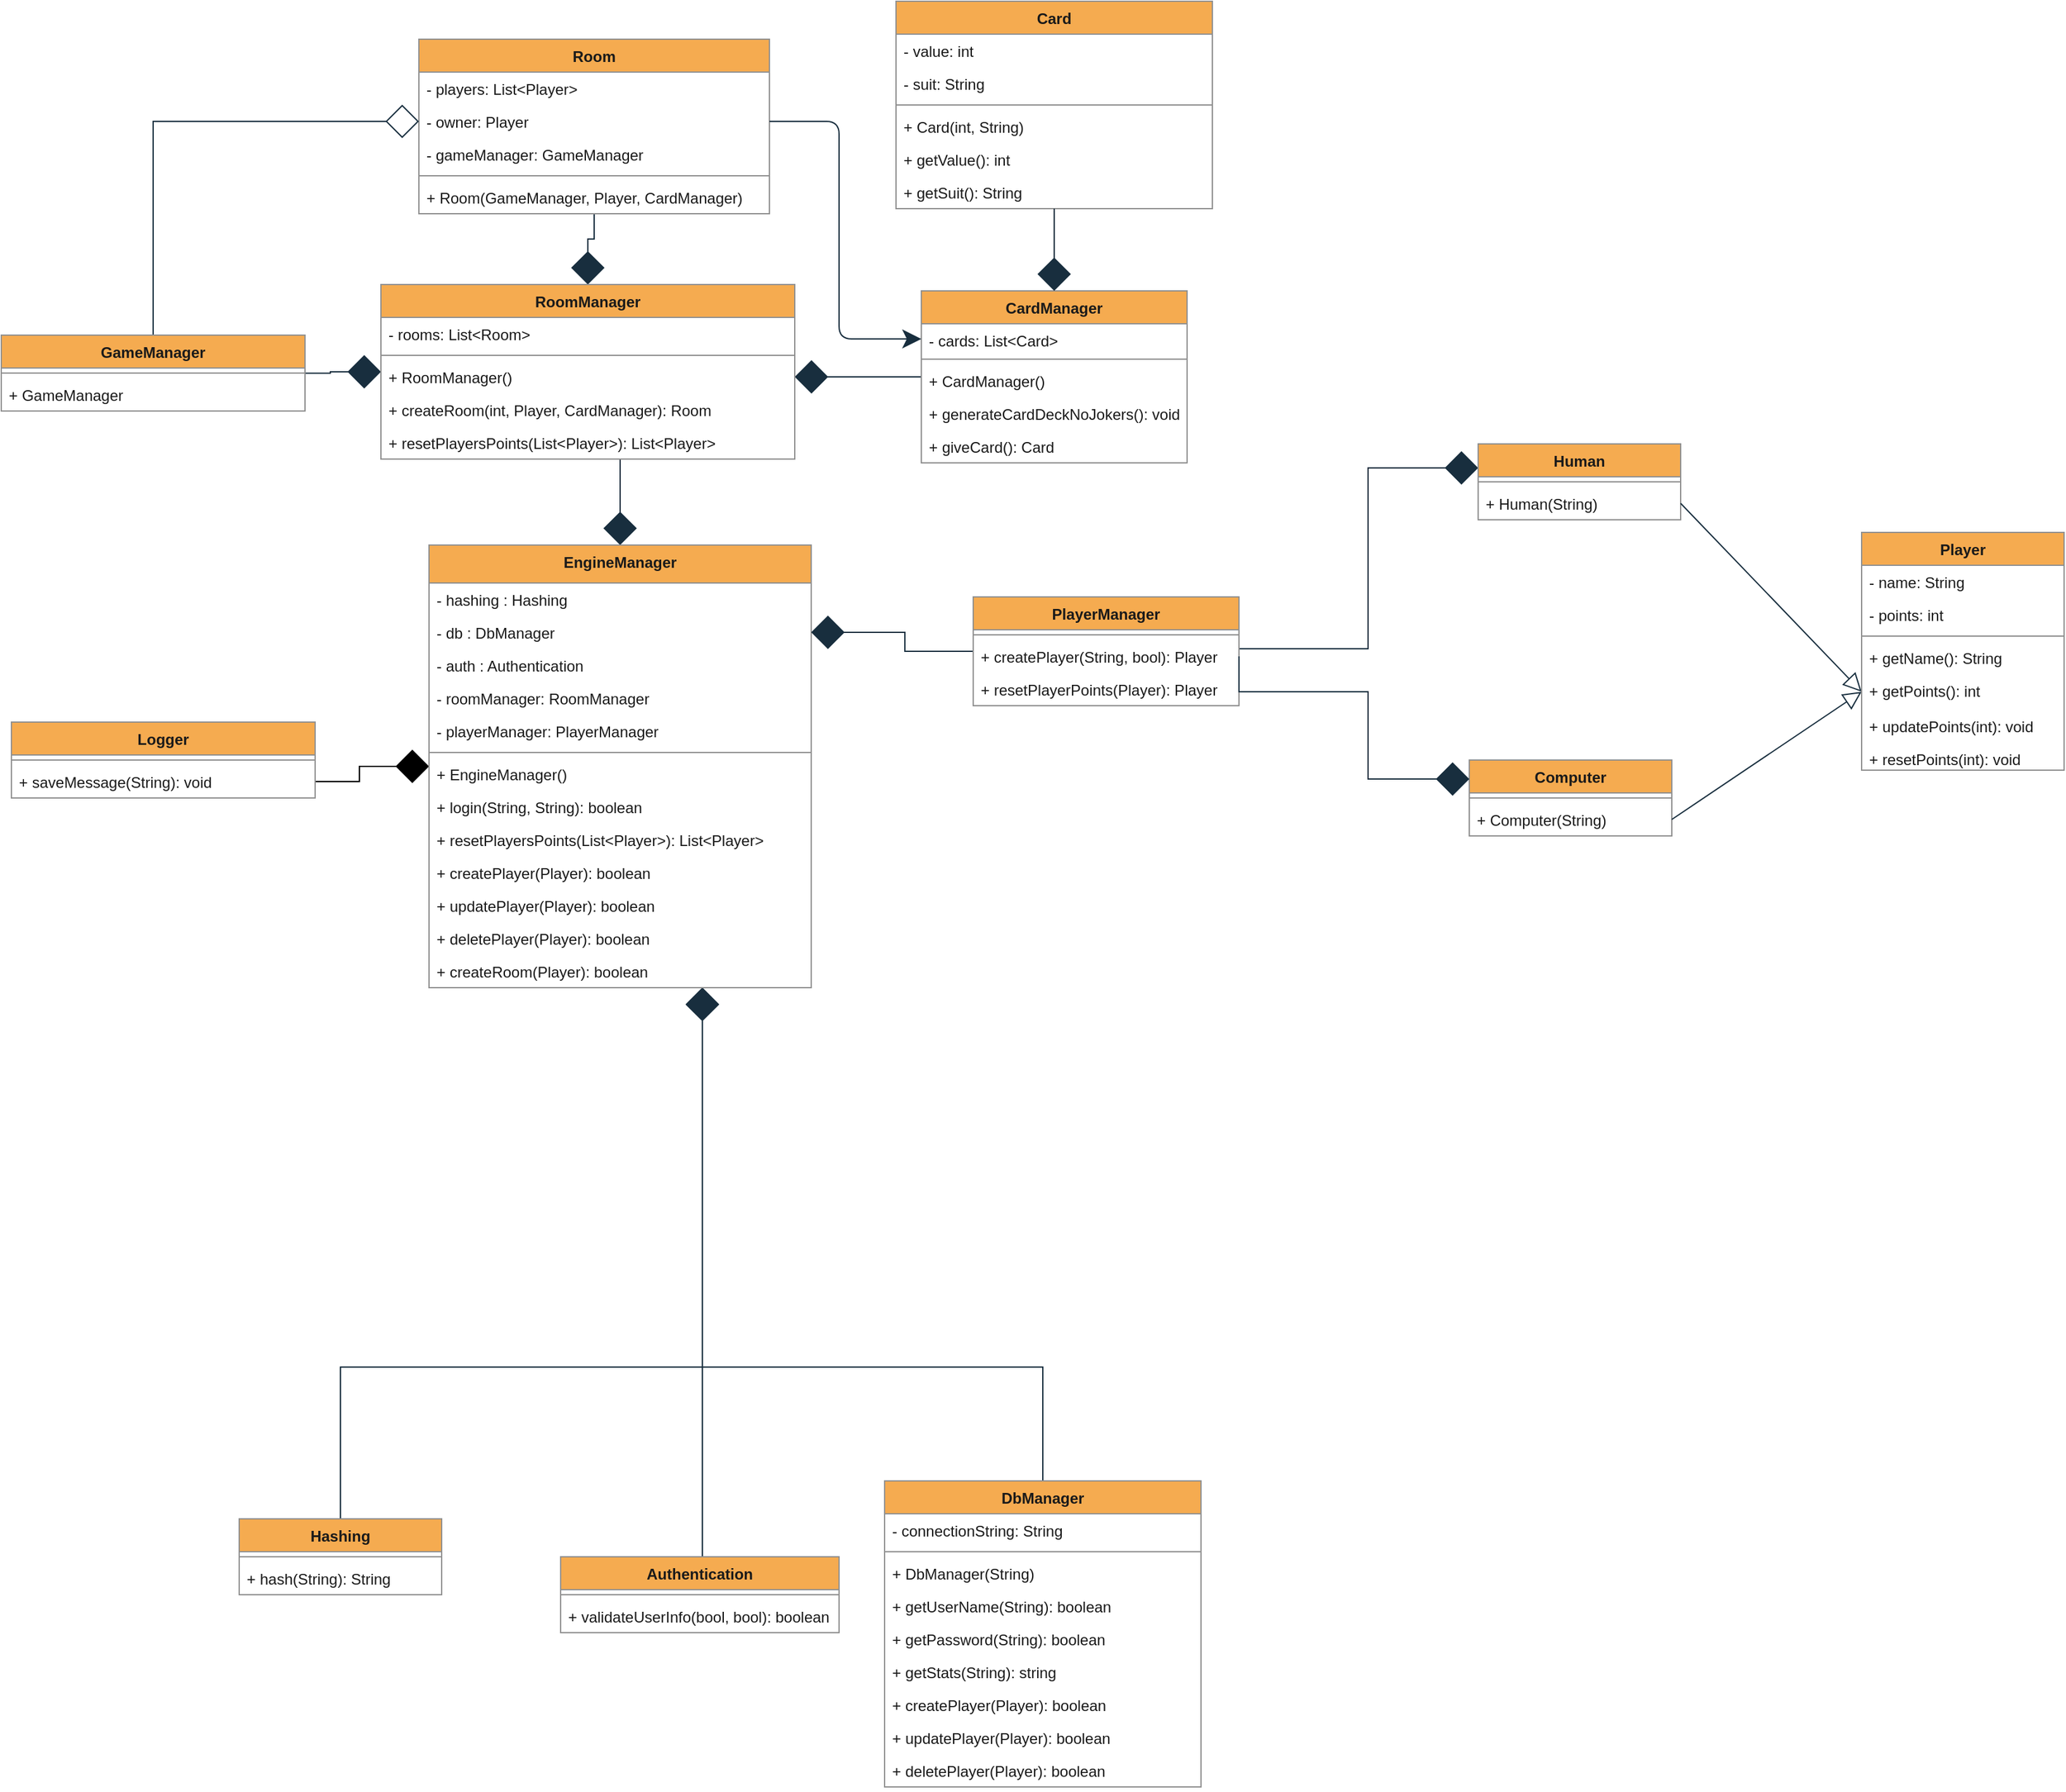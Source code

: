 <mxfile version="18.0.1" type="device"><diagram id="uoawUG6svQuBK8TSNLk_" name="Side-1"><mxGraphModel dx="1657" dy="842" grid="0" gridSize="10" guides="1" tooltips="1" connect="1" arrows="1" fold="1" page="1" pageScale="1" pageWidth="1654" pageHeight="1169" background="#FFFFFF" math="0" shadow="0"><root><mxCell id="0"/><mxCell id="1" parent="0"/><mxCell id="UV7PJLIcolWcaNcOYs0q-156" style="edgeStyle=orthogonalEdgeStyle;rounded=0;orthogonalLoop=1;jettySize=auto;html=1;entryX=0.5;entryY=0;entryDx=0;entryDy=0;endArrow=diamond;endFill=1;endSize=24;labelBackgroundColor=#EEEEEE;strokeColor=#182E3E;fontColor=#1A1A1A;" parent="1" source="UV7PJLIcolWcaNcOYs0q-27" target="UV7PJLIcolWcaNcOYs0q-40" edge="1"><mxGeometry relative="1" as="geometry"/></mxCell><mxCell id="UV7PJLIcolWcaNcOYs0q-27" value="Room" style="swimlane;fontStyle=1;align=center;verticalAlign=top;childLayout=stackLayout;horizontal=1;startSize=26;horizontalStack=0;resizeParent=1;resizeParentMax=0;resizeLast=0;collapsible=1;marginBottom=0;fillColor=#F5AB50;strokeColor=#909090;fontColor=#1A1A1A;rounded=0;swimlaneFillColor=default;" parent="1" vertex="1"><mxGeometry x="342" y="140" width="277" height="138" as="geometry"/></mxCell><mxCell id="UV7PJLIcolWcaNcOYs0q-28" value="- players: List&lt;Player&gt;" style="text;strokeColor=none;fillColor=none;align=left;verticalAlign=top;spacingLeft=4;spacingRight=4;overflow=hidden;rotatable=0;points=[[0,0.5],[1,0.5]];portConstraint=eastwest;fontColor=#1A1A1A;rounded=0;" parent="UV7PJLIcolWcaNcOYs0q-27" vertex="1"><mxGeometry y="26" width="277" height="26" as="geometry"/></mxCell><mxCell id="UV7PJLIcolWcaNcOYs0q-116" value="- owner: Player" style="text;strokeColor=none;fillColor=none;align=left;verticalAlign=top;spacingLeft=4;spacingRight=4;overflow=hidden;rotatable=0;points=[[0,0.5],[1,0.5]];portConstraint=eastwest;fontColor=#1A1A1A;rounded=0;" parent="UV7PJLIcolWcaNcOYs0q-27" vertex="1"><mxGeometry y="52" width="277" height="26" as="geometry"/></mxCell><mxCell id="UV7PJLIcolWcaNcOYs0q-183" value="- gameManager: GameManager" style="text;strokeColor=none;fillColor=none;align=left;verticalAlign=top;spacingLeft=4;spacingRight=4;overflow=hidden;rotatable=0;points=[[0,0.5],[1,0.5]];portConstraint=eastwest;fontColor=#1A1A1A;rounded=0;" parent="UV7PJLIcolWcaNcOYs0q-27" vertex="1"><mxGeometry y="78" width="277" height="26" as="geometry"/></mxCell><mxCell id="UV7PJLIcolWcaNcOYs0q-29" value="" style="line;strokeWidth=1;fillColor=none;align=left;verticalAlign=middle;spacingTop=-1;spacingLeft=3;spacingRight=3;rotatable=0;labelPosition=right;points=[];portConstraint=eastwest;labelBackgroundColor=#EEEEEE;strokeColor=#909090;fontColor=#1A1A1A;rounded=0;" parent="UV7PJLIcolWcaNcOYs0q-27" vertex="1"><mxGeometry y="104" width="277" height="8" as="geometry"/></mxCell><mxCell id="UV7PJLIcolWcaNcOYs0q-30" value="+ Room(GameManager, Player, CardManager)" style="text;strokeColor=none;fillColor=none;align=left;verticalAlign=top;spacingLeft=4;spacingRight=4;overflow=hidden;rotatable=0;points=[[0,0.5],[1,0.5]];portConstraint=eastwest;fontColor=#1A1A1A;rounded=0;" parent="UV7PJLIcolWcaNcOYs0q-27" vertex="1"><mxGeometry y="112" width="277" height="26" as="geometry"/></mxCell><mxCell id="UV7PJLIcolWcaNcOYs0q-32" value="Card" style="swimlane;fontStyle=1;align=center;verticalAlign=top;childLayout=stackLayout;horizontal=1;startSize=26;horizontalStack=0;resizeParent=1;resizeParentMax=0;resizeLast=0;collapsible=1;marginBottom=0;fillColor=#F5AB50;strokeColor=#909090;fontColor=#1A1A1A;rounded=0;swimlaneFillColor=default;" parent="1" vertex="1"><mxGeometry x="719" y="110" width="250" height="164" as="geometry"/></mxCell><mxCell id="UV7PJLIcolWcaNcOYs0q-33" value="- value: int" style="text;strokeColor=none;fillColor=none;align=left;verticalAlign=top;spacingLeft=4;spacingRight=4;overflow=hidden;rotatable=0;points=[[0,0.5],[1,0.5]];portConstraint=eastwest;fontColor=#1A1A1A;rounded=0;swimlaneFillColor=default;" parent="UV7PJLIcolWcaNcOYs0q-32" vertex="1"><mxGeometry y="26" width="250" height="26" as="geometry"/></mxCell><mxCell id="UV7PJLIcolWcaNcOYs0q-92" value="- suit: String" style="text;strokeColor=none;fillColor=none;align=left;verticalAlign=top;spacingLeft=4;spacingRight=4;overflow=hidden;rotatable=0;points=[[0,0.5],[1,0.5]];portConstraint=eastwest;fontColor=#1A1A1A;rounded=0;" parent="UV7PJLIcolWcaNcOYs0q-32" vertex="1"><mxGeometry y="52" width="250" height="26" as="geometry"/></mxCell><mxCell id="UV7PJLIcolWcaNcOYs0q-34" value="" style="line;strokeWidth=1;fillColor=none;align=left;verticalAlign=middle;spacingTop=-1;spacingLeft=3;spacingRight=3;rotatable=0;labelPosition=right;points=[];portConstraint=eastwest;labelBackgroundColor=#EEEEEE;strokeColor=#909090;fontColor=#1A1A1A;rounded=0;" parent="UV7PJLIcolWcaNcOYs0q-32" vertex="1"><mxGeometry y="78" width="250" height="8" as="geometry"/></mxCell><mxCell id="UV7PJLIcolWcaNcOYs0q-35" value="+ Card(int, String)" style="text;strokeColor=none;fillColor=none;align=left;verticalAlign=top;spacingLeft=4;spacingRight=4;overflow=hidden;rotatable=0;points=[[0,0.5],[1,0.5]];portConstraint=eastwest;fontColor=#1A1A1A;rounded=0;" parent="UV7PJLIcolWcaNcOYs0q-32" vertex="1"><mxGeometry y="86" width="250" height="26" as="geometry"/></mxCell><mxCell id="UV7PJLIcolWcaNcOYs0q-93" value="+ getValue(): int" style="text;strokeColor=none;fillColor=none;align=left;verticalAlign=top;spacingLeft=4;spacingRight=4;overflow=hidden;rotatable=0;points=[[0,0.5],[1,0.5]];portConstraint=eastwest;fontColor=#1A1A1A;rounded=0;" parent="UV7PJLIcolWcaNcOYs0q-32" vertex="1"><mxGeometry y="112" width="250" height="26" as="geometry"/></mxCell><mxCell id="UV7PJLIcolWcaNcOYs0q-94" value="+ getSuit(): String" style="text;strokeColor=none;fillColor=none;align=left;verticalAlign=top;spacingLeft=4;spacingRight=4;overflow=hidden;rotatable=0;points=[[0,0.5],[1,0.5]];portConstraint=eastwest;fontColor=#1A1A1A;rounded=0;" parent="UV7PJLIcolWcaNcOYs0q-32" vertex="1"><mxGeometry y="138" width="250" height="26" as="geometry"/></mxCell><mxCell id="UV7PJLIcolWcaNcOYs0q-141" style="edgeStyle=orthogonalEdgeStyle;rounded=0;orthogonalLoop=1;jettySize=auto;html=1;entryX=1;entryY=0.5;entryDx=0;entryDy=0;endArrow=diamond;endFill=1;endSize=24;labelBackgroundColor=#EEEEEE;strokeColor=#182E3E;fontColor=#1A1A1A;" parent="1" source="UV7PJLIcolWcaNcOYs0q-36" target="UV7PJLIcolWcaNcOYs0q-43" edge="1"><mxGeometry relative="1" as="geometry"/></mxCell><mxCell id="UV7PJLIcolWcaNcOYs0q-36" value="CardManager" style="swimlane;fontStyle=1;align=center;verticalAlign=top;childLayout=stackLayout;horizontal=1;startSize=26;horizontalStack=0;resizeParent=1;resizeParentMax=0;resizeLast=0;collapsible=1;marginBottom=0;fillColor=#F5AB50;strokeColor=#909090;fontColor=#1A1A1A;rounded=0;swimlaneFillColor=default;" parent="1" vertex="1"><mxGeometry x="739" y="339" width="210" height="136" as="geometry"/></mxCell><mxCell id="UV7PJLIcolWcaNcOYs0q-37" value="- cards: List&lt;Card&gt;" style="text;strokeColor=none;fillColor=none;align=left;verticalAlign=top;spacingLeft=4;spacingRight=4;overflow=hidden;rotatable=0;points=[[0,0.5],[1,0.5]];portConstraint=eastwest;fontColor=#1A1A1A;rounded=0;" parent="UV7PJLIcolWcaNcOYs0q-36" vertex="1"><mxGeometry y="26" width="210" height="24" as="geometry"/></mxCell><mxCell id="UV7PJLIcolWcaNcOYs0q-38" value="" style="line;strokeWidth=1;fillColor=none;align=left;verticalAlign=middle;spacingTop=-1;spacingLeft=3;spacingRight=3;rotatable=0;labelPosition=right;points=[];portConstraint=eastwest;labelBackgroundColor=#EEEEEE;strokeColor=#909090;fontColor=#1A1A1A;rounded=0;" parent="UV7PJLIcolWcaNcOYs0q-36" vertex="1"><mxGeometry y="50" width="210" height="8" as="geometry"/></mxCell><mxCell id="UV7PJLIcolWcaNcOYs0q-39" value="+ CardManager()" style="text;strokeColor=none;fillColor=none;align=left;verticalAlign=top;spacingLeft=4;spacingRight=4;overflow=hidden;rotatable=0;points=[[0,0.5],[1,0.5]];portConstraint=eastwest;fontColor=#1A1A1A;rounded=0;" parent="UV7PJLIcolWcaNcOYs0q-36" vertex="1"><mxGeometry y="58" width="210" height="26" as="geometry"/></mxCell><mxCell id="UV7PJLIcolWcaNcOYs0q-96" value="+ generateCardDeckNoJokers(): void" style="text;strokeColor=none;fillColor=none;align=left;verticalAlign=top;spacingLeft=4;spacingRight=4;overflow=hidden;rotatable=0;points=[[0,0.5],[1,0.5]];portConstraint=eastwest;fontColor=#1A1A1A;rounded=0;" parent="UV7PJLIcolWcaNcOYs0q-36" vertex="1"><mxGeometry y="84" width="210" height="26" as="geometry"/></mxCell><mxCell id="UV7PJLIcolWcaNcOYs0q-97" value="+ giveCard(): Card" style="text;strokeColor=none;fillColor=none;align=left;verticalAlign=top;spacingLeft=4;spacingRight=4;overflow=hidden;rotatable=0;points=[[0,0.5],[1,0.5]];portConstraint=eastwest;fontColor=#1A1A1A;rounded=0;" parent="UV7PJLIcolWcaNcOYs0q-36" vertex="1"><mxGeometry y="110" width="210" height="26" as="geometry"/></mxCell><mxCell id="UV7PJLIcolWcaNcOYs0q-142" style="edgeStyle=orthogonalEdgeStyle;rounded=0;orthogonalLoop=1;jettySize=auto;html=1;entryX=0.5;entryY=0;entryDx=0;entryDy=0;endArrow=diamond;endFill=1;endSize=24;labelBackgroundColor=#EEEEEE;strokeColor=#182E3E;fontColor=#1A1A1A;" parent="1" source="UV7PJLIcolWcaNcOYs0q-40" target="UV7PJLIcolWcaNcOYs0q-44" edge="1"><mxGeometry relative="1" as="geometry"><Array as="points"><mxPoint x="532" y="460"/><mxPoint x="532" y="460"/></Array></mxGeometry></mxCell><mxCell id="UV7PJLIcolWcaNcOYs0q-170" style="edgeStyle=orthogonalEdgeStyle;rounded=0;orthogonalLoop=1;jettySize=auto;html=1;entryX=0.998;entryY=0.515;entryDx=0;entryDy=0;entryPerimeter=0;startArrow=diamond;startFill=1;endArrow=none;endFill=0;startSize=24;endSize=24;labelBackgroundColor=#EEEEEE;strokeColor=#182E3E;fontColor=#1A1A1A;" parent="1" source="UV7PJLIcolWcaNcOYs0q-40" target="UV7PJLIcolWcaNcOYs0q-166" edge="1"><mxGeometry relative="1" as="geometry"/></mxCell><mxCell id="UV7PJLIcolWcaNcOYs0q-40" value="RoomManager" style="swimlane;fontStyle=1;align=center;verticalAlign=top;childLayout=stackLayout;horizontal=1;startSize=26;horizontalStack=0;resizeParent=1;resizeParentMax=0;resizeLast=0;collapsible=1;marginBottom=0;fillColor=#F5AB50;strokeColor=#909090;fontColor=#1A1A1A;rounded=0;swimlaneFillColor=default;" parent="1" vertex="1"><mxGeometry x="312" y="334" width="327" height="138" as="geometry"/></mxCell><mxCell id="UV7PJLIcolWcaNcOYs0q-41" value="- rooms: List&lt;Room&gt;" style="text;strokeColor=none;fillColor=none;align=left;verticalAlign=top;spacingLeft=4;spacingRight=4;overflow=hidden;rotatable=0;points=[[0,0.5],[1,0.5]];portConstraint=eastwest;fontColor=#1A1A1A;rounded=0;" parent="UV7PJLIcolWcaNcOYs0q-40" vertex="1"><mxGeometry y="26" width="327" height="26" as="geometry"/></mxCell><mxCell id="UV7PJLIcolWcaNcOYs0q-42" value="" style="line;strokeWidth=1;fillColor=none;align=left;verticalAlign=middle;spacingTop=-1;spacingLeft=3;spacingRight=3;rotatable=0;labelPosition=right;points=[];portConstraint=eastwest;labelBackgroundColor=#EEEEEE;strokeColor=#909090;fontColor=#1A1A1A;rounded=0;" parent="UV7PJLIcolWcaNcOYs0q-40" vertex="1"><mxGeometry y="52" width="327" height="8" as="geometry"/></mxCell><mxCell id="UV7PJLIcolWcaNcOYs0q-43" value="+ RoomManager()" style="text;strokeColor=none;fillColor=none;align=left;verticalAlign=top;spacingLeft=4;spacingRight=4;overflow=hidden;rotatable=0;points=[[0,0.5],[1,0.5]];portConstraint=eastwest;fontColor=#1A1A1A;rounded=0;" parent="UV7PJLIcolWcaNcOYs0q-40" vertex="1"><mxGeometry y="60" width="327" height="26" as="geometry"/></mxCell><mxCell id="UV7PJLIcolWcaNcOYs0q-172" value="+ createRoom(int, Player, CardManager): Room" style="text;strokeColor=none;fillColor=none;align=left;verticalAlign=top;spacingLeft=4;spacingRight=4;overflow=hidden;rotatable=0;points=[[0,0.5],[1,0.5]];portConstraint=eastwest;fontColor=#1A1A1A;rounded=0;" parent="UV7PJLIcolWcaNcOYs0q-40" vertex="1"><mxGeometry y="86" width="327" height="26" as="geometry"/></mxCell><mxCell id="UV7PJLIcolWcaNcOYs0q-137" value="+ resetPlayersPoints(List&lt;Player&gt;): List&lt;Player&gt;" style="text;strokeColor=none;fillColor=none;align=left;verticalAlign=top;spacingLeft=4;spacingRight=4;overflow=hidden;rotatable=0;points=[[0,0.5],[1,0.5]];portConstraint=eastwest;fontColor=#1A1A1A;rounded=0;" parent="UV7PJLIcolWcaNcOYs0q-40" vertex="1"><mxGeometry y="112" width="327" height="26" as="geometry"/></mxCell><mxCell id="UV7PJLIcolWcaNcOYs0q-161" style="edgeStyle=orthogonalEdgeStyle;rounded=0;orthogonalLoop=1;jettySize=auto;html=1;entryX=0.5;entryY=0;entryDx=0;entryDy=0;endArrow=none;endFill=0;endSize=24;startArrow=diamond;startFill=1;startSize=24;labelBackgroundColor=#EEEEEE;strokeColor=#182E3E;fontColor=#1A1A1A;" parent="1" source="UV7PJLIcolWcaNcOYs0q-44" target="UV7PJLIcolWcaNcOYs0q-64" edge="1"><mxGeometry relative="1" as="geometry"><Array as="points"><mxPoint x="566" y="1340"/></Array></mxGeometry></mxCell><mxCell id="UV7PJLIcolWcaNcOYs0q-162" style="edgeStyle=orthogonalEdgeStyle;rounded=0;orthogonalLoop=1;jettySize=auto;html=1;entryX=0.5;entryY=0;entryDx=0;entryDy=0;endArrow=none;endFill=0;endSize=24;startArrow=diamond;startFill=1;startSize=24;labelBackgroundColor=#EEEEEE;strokeColor=#182E3E;fontColor=#1A1A1A;" parent="1" source="UV7PJLIcolWcaNcOYs0q-44" target="UV7PJLIcolWcaNcOYs0q-72" edge="1"><mxGeometry relative="1" as="geometry"><Array as="points"><mxPoint x="566" y="1190"/><mxPoint x="280" y="1190"/></Array></mxGeometry></mxCell><mxCell id="UV7PJLIcolWcaNcOYs0q-163" style="edgeStyle=orthogonalEdgeStyle;rounded=0;orthogonalLoop=1;jettySize=auto;html=1;entryX=0.5;entryY=0;entryDx=0;entryDy=0;endArrow=none;endFill=0;endSize=24;startArrow=diamond;startFill=1;startSize=24;labelBackgroundColor=#EEEEEE;strokeColor=#182E3E;fontColor=#1A1A1A;" parent="1" source="UV7PJLIcolWcaNcOYs0q-44" target="UV7PJLIcolWcaNcOYs0q-60" edge="1"><mxGeometry relative="1" as="geometry"><Array as="points"><mxPoint x="566" y="1190"/><mxPoint x="835" y="1190"/></Array></mxGeometry></mxCell><mxCell id="kSstRErY9-HSsqufXTcn-4" style="edgeStyle=orthogonalEdgeStyle;rounded=0;orthogonalLoop=1;jettySize=auto;html=1;entryX=1;entryY=0.5;entryDx=0;entryDy=0;startArrow=diamond;startFill=1;endArrow=none;endFill=0;startSize=24;" parent="1" source="UV7PJLIcolWcaNcOYs0q-44" target="kSstRErY9-HSsqufXTcn-3" edge="1"><mxGeometry relative="1" as="geometry"/></mxCell><mxCell id="UV7PJLIcolWcaNcOYs0q-44" value="EngineManager" style="swimlane;fontStyle=1;align=center;verticalAlign=top;childLayout=stackLayout;horizontal=1;startSize=30;horizontalStack=0;resizeParent=1;resizeParentMax=0;resizeLast=0;collapsible=1;marginBottom=0;fillColor=#F5AB50;strokeColor=#909090;fontColor=#1A1A1A;rounded=0;swimlaneFillColor=default;" parent="1" vertex="1"><mxGeometry x="350" y="540" width="302" height="350" as="geometry"/></mxCell><mxCell id="UV7PJLIcolWcaNcOYs0q-45" value="- hashing : Hashing" style="text;strokeColor=none;fillColor=none;align=left;verticalAlign=top;spacingLeft=4;spacingRight=4;overflow=hidden;rotatable=0;points=[[0,0.5],[1,0.5]];portConstraint=eastwest;fontColor=#1A1A1A;rounded=0;" parent="UV7PJLIcolWcaNcOYs0q-44" vertex="1"><mxGeometry y="30" width="302" height="26" as="geometry"/></mxCell><mxCell id="UV7PJLIcolWcaNcOYs0q-90" value="- db : DbManager" style="text;strokeColor=none;fillColor=none;align=left;verticalAlign=top;spacingLeft=4;spacingRight=4;overflow=hidden;rotatable=0;points=[[0,0.5],[1,0.5]];portConstraint=eastwest;fontColor=#1A1A1A;rounded=0;" parent="UV7PJLIcolWcaNcOYs0q-44" vertex="1"><mxGeometry y="56" width="302" height="26" as="geometry"/></mxCell><mxCell id="UV7PJLIcolWcaNcOYs0q-91" value="- auth : Authentication" style="text;strokeColor=none;fillColor=none;align=left;verticalAlign=top;spacingLeft=4;spacingRight=4;overflow=hidden;rotatable=0;points=[[0,0.5],[1,0.5]];portConstraint=eastwest;fontColor=#1A1A1A;rounded=0;" parent="UV7PJLIcolWcaNcOYs0q-44" vertex="1"><mxGeometry y="82" width="302" height="26" as="geometry"/></mxCell><mxCell id="UV7PJLIcolWcaNcOYs0q-179" value="- roomManager: RoomManager    " style="text;strokeColor=none;fillColor=none;align=left;verticalAlign=top;spacingLeft=4;spacingRight=4;overflow=hidden;rotatable=0;points=[[0,0.5],[1,0.5]];portConstraint=eastwest;fontColor=#1A1A1A;rounded=0;" parent="UV7PJLIcolWcaNcOYs0q-44" vertex="1"><mxGeometry y="108" width="302" height="26" as="geometry"/></mxCell><mxCell id="UV7PJLIcolWcaNcOYs0q-180" value="- playerManager: PlayerManager" style="text;strokeColor=none;fillColor=none;align=left;verticalAlign=top;spacingLeft=4;spacingRight=4;overflow=hidden;rotatable=0;points=[[0,0.5],[1,0.5]];portConstraint=eastwest;fontColor=#1A1A1A;rounded=0;" parent="UV7PJLIcolWcaNcOYs0q-44" vertex="1"><mxGeometry y="134" width="302" height="26" as="geometry"/></mxCell><mxCell id="UV7PJLIcolWcaNcOYs0q-46" value="" style="line;strokeWidth=1;fillColor=none;align=left;verticalAlign=middle;spacingTop=-1;spacingLeft=3;spacingRight=3;rotatable=0;labelPosition=right;points=[];portConstraint=eastwest;labelBackgroundColor=#EEEEEE;strokeColor=#909090;fontColor=#1A1A1A;rounded=0;" parent="UV7PJLIcolWcaNcOYs0q-44" vertex="1"><mxGeometry y="160" width="302" height="8" as="geometry"/></mxCell><mxCell id="UV7PJLIcolWcaNcOYs0q-157" value="+ EngineManager()" style="text;strokeColor=none;fillColor=none;align=left;verticalAlign=top;spacingLeft=4;spacingRight=4;overflow=hidden;rotatable=0;points=[[0,0.5],[1,0.5]];portConstraint=eastwest;fontColor=#1A1A1A;rounded=0;" parent="UV7PJLIcolWcaNcOYs0q-44" vertex="1"><mxGeometry y="168" width="302" height="26" as="geometry"/></mxCell><mxCell id="UV7PJLIcolWcaNcOYs0q-47" value="+ login(String, String): boolean" style="text;strokeColor=none;fillColor=none;align=left;verticalAlign=top;spacingLeft=4;spacingRight=4;overflow=hidden;rotatable=0;points=[[0,0.5],[1,0.5]];portConstraint=eastwest;fontColor=#1A1A1A;rounded=0;" parent="UV7PJLIcolWcaNcOYs0q-44" vertex="1"><mxGeometry y="194" width="302" height="26" as="geometry"/></mxCell><mxCell id="UV7PJLIcolWcaNcOYs0q-136" value="+ resetPlayersPoints(List&lt;Player&gt;): List&lt;Player&gt;" style="text;strokeColor=none;fillColor=none;align=left;verticalAlign=top;spacingLeft=4;spacingRight=4;overflow=hidden;rotatable=0;points=[[0,0.5],[1,0.5]];portConstraint=eastwest;fontColor=#1A1A1A;rounded=0;" parent="UV7PJLIcolWcaNcOYs0q-44" vertex="1"><mxGeometry y="220" width="302" height="26" as="geometry"/></mxCell><mxCell id="UV7PJLIcolWcaNcOYs0q-188" value="+ createPlayer(Player): boolean" style="text;strokeColor=none;fillColor=none;align=left;verticalAlign=top;spacingLeft=4;spacingRight=4;overflow=hidden;rotatable=0;points=[[0,0.5],[1,0.5]];portConstraint=eastwest;fontColor=#1A1A1A;rounded=0;" parent="UV7PJLIcolWcaNcOYs0q-44" vertex="1"><mxGeometry y="246" width="302" height="26" as="geometry"/></mxCell><mxCell id="UV7PJLIcolWcaNcOYs0q-189" value="+ updatePlayer(Player): boolean" style="text;strokeColor=none;fillColor=none;align=left;verticalAlign=top;spacingLeft=4;spacingRight=4;overflow=hidden;rotatable=0;points=[[0,0.5],[1,0.5]];portConstraint=eastwest;fontColor=#1A1A1A;rounded=0;" parent="UV7PJLIcolWcaNcOYs0q-44" vertex="1"><mxGeometry y="272" width="302" height="26" as="geometry"/></mxCell><mxCell id="UV7PJLIcolWcaNcOYs0q-191" value="+ deletePlayer(Player): boolean" style="text;strokeColor=none;fillColor=none;align=left;verticalAlign=top;spacingLeft=4;spacingRight=4;overflow=hidden;rotatable=0;points=[[0,0.5],[1,0.5]];portConstraint=eastwest;fontColor=#1A1A1A;rounded=0;" parent="UV7PJLIcolWcaNcOYs0q-44" vertex="1"><mxGeometry y="298" width="302" height="26" as="geometry"/></mxCell><mxCell id="UV7PJLIcolWcaNcOYs0q-192" value="+ createRoom(Player): boolean" style="text;strokeColor=none;fillColor=none;align=left;verticalAlign=top;spacingLeft=4;spacingRight=4;overflow=hidden;rotatable=0;points=[[0,0.5],[1,0.5]];portConstraint=eastwest;fontColor=#1A1A1A;rounded=0;" parent="UV7PJLIcolWcaNcOYs0q-44" vertex="1"><mxGeometry y="324" width="302" height="26" as="geometry"/></mxCell><mxCell id="UV7PJLIcolWcaNcOYs0q-151" style="edgeStyle=orthogonalEdgeStyle;rounded=0;orthogonalLoop=1;jettySize=auto;html=1;entryX=0;entryY=0.5;entryDx=0;entryDy=0;endArrow=diamond;endFill=1;endSize=24;exitX=1;exitY=0.5;exitDx=0;exitDy=0;labelBackgroundColor=#EEEEEE;strokeColor=#182E3E;fontColor=#1A1A1A;" parent="1" edge="1"><mxGeometry relative="1" as="geometry"><mxPoint x="945" y="622.0" as="sourcePoint"/><mxPoint x="1179" y="479.0" as="targetPoint"/><Array as="points"><mxPoint x="1092" y="622"/><mxPoint x="1092" y="479"/></Array></mxGeometry></mxCell><mxCell id="UV7PJLIcolWcaNcOYs0q-154" style="edgeStyle=orthogonalEdgeStyle;rounded=0;orthogonalLoop=1;jettySize=auto;html=1;entryX=1;entryY=0.5;entryDx=0;entryDy=0;endArrow=diamond;endFill=1;endSize=24;labelBackgroundColor=#EEEEEE;strokeColor=#182E3E;fontColor=#1A1A1A;" parent="1" source="UV7PJLIcolWcaNcOYs0q-48" target="UV7PJLIcolWcaNcOYs0q-90" edge="1"><mxGeometry relative="1" as="geometry"/></mxCell><mxCell id="UV7PJLIcolWcaNcOYs0q-48" value="PlayerManager" style="swimlane;fontStyle=1;align=center;verticalAlign=top;childLayout=stackLayout;horizontal=1;startSize=26;horizontalStack=0;resizeParent=1;resizeParentMax=0;resizeLast=0;collapsible=1;marginBottom=0;fillColor=#F5AB50;strokeColor=#909090;fontColor=#1A1A1A;rounded=0;swimlaneFillColor=default;" parent="1" vertex="1"><mxGeometry x="780" y="581" width="210" height="86" as="geometry"/></mxCell><mxCell id="UV7PJLIcolWcaNcOYs0q-50" value="" style="line;strokeWidth=1;fillColor=none;align=left;verticalAlign=middle;spacingTop=-1;spacingLeft=3;spacingRight=3;rotatable=0;labelPosition=right;points=[];portConstraint=eastwest;labelBackgroundColor=#EEEEEE;strokeColor=#909090;fontColor=#1A1A1A;rounded=0;" parent="UV7PJLIcolWcaNcOYs0q-48" vertex="1"><mxGeometry y="26" width="210" height="8" as="geometry"/></mxCell><mxCell id="UV7PJLIcolWcaNcOYs0q-51" value="+ createPlayer(String, bool): Player" style="text;strokeColor=none;fillColor=none;align=left;verticalAlign=top;spacingLeft=4;spacingRight=4;overflow=hidden;rotatable=0;points=[[0,0.5],[1,0.5]];portConstraint=eastwest;fontColor=#1A1A1A;rounded=0;" parent="UV7PJLIcolWcaNcOYs0q-48" vertex="1"><mxGeometry y="34" width="210" height="26" as="geometry"/></mxCell><mxCell id="UV7PJLIcolWcaNcOYs0q-130" value="+ resetPlayerPoints(Player): Player" style="text;strokeColor=none;fillColor=none;align=left;verticalAlign=top;spacingLeft=4;spacingRight=4;overflow=hidden;rotatable=0;points=[[0,0.5],[1,0.5]];portConstraint=eastwest;fontColor=#1A1A1A;rounded=0;" parent="UV7PJLIcolWcaNcOYs0q-48" vertex="1"><mxGeometry y="60" width="210" height="26" as="geometry"/></mxCell><mxCell id="UV7PJLIcolWcaNcOYs0q-52" value="Human" style="swimlane;fontStyle=1;align=center;verticalAlign=top;childLayout=stackLayout;horizontal=1;startSize=26;horizontalStack=0;resizeParent=1;resizeParentMax=0;resizeLast=0;collapsible=1;marginBottom=0;fillColor=#F5AB50;strokeColor=#909090;fontColor=#1A1A1A;rounded=0;swimlaneFillColor=default;" parent="1" vertex="1"><mxGeometry x="1179" y="460" width="160" height="60" as="geometry"/></mxCell><mxCell id="UV7PJLIcolWcaNcOYs0q-54" value="" style="line;strokeWidth=1;fillColor=none;align=left;verticalAlign=middle;spacingTop=-1;spacingLeft=3;spacingRight=3;rotatable=0;labelPosition=right;points=[];portConstraint=eastwest;labelBackgroundColor=#EEEEEE;strokeColor=#909090;fontColor=#1A1A1A;rounded=0;" parent="UV7PJLIcolWcaNcOYs0q-52" vertex="1"><mxGeometry y="26" width="160" height="8" as="geometry"/></mxCell><mxCell id="UV7PJLIcolWcaNcOYs0q-55" value="+ Human(String)" style="text;strokeColor=none;fillColor=none;align=left;verticalAlign=top;spacingLeft=4;spacingRight=4;overflow=hidden;rotatable=0;points=[[0,0.5],[1,0.5]];portConstraint=eastwest;fontColor=#1A1A1A;rounded=0;" parent="UV7PJLIcolWcaNcOYs0q-52" vertex="1"><mxGeometry y="34" width="160" height="26" as="geometry"/></mxCell><mxCell id="UV7PJLIcolWcaNcOYs0q-60" value="DbManager" style="swimlane;fontStyle=1;align=center;verticalAlign=top;childLayout=stackLayout;horizontal=1;startSize=26;horizontalStack=0;resizeParent=1;resizeParentMax=0;resizeLast=0;collapsible=1;marginBottom=0;fillColor=#F5AB50;strokeColor=#909090;fontColor=#1A1A1A;rounded=0;swimlaneFillColor=default;" parent="1" vertex="1"><mxGeometry x="710" y="1280" width="250" height="242" as="geometry"/></mxCell><mxCell id="UV7PJLIcolWcaNcOYs0q-61" value="- connectionString: String" style="text;strokeColor=none;fillColor=none;align=left;verticalAlign=top;spacingLeft=4;spacingRight=4;overflow=hidden;rotatable=0;points=[[0,0.5],[1,0.5]];portConstraint=eastwest;fontColor=#1A1A1A;rounded=0;" parent="UV7PJLIcolWcaNcOYs0q-60" vertex="1"><mxGeometry y="26" width="250" height="26" as="geometry"/></mxCell><mxCell id="UV7PJLIcolWcaNcOYs0q-62" value="" style="line;strokeWidth=1;fillColor=none;align=left;verticalAlign=middle;spacingTop=-1;spacingLeft=3;spacingRight=3;rotatable=0;labelPosition=right;points=[];portConstraint=eastwest;labelBackgroundColor=#EEEEEE;strokeColor=#909090;fontColor=#1A1A1A;rounded=0;" parent="UV7PJLIcolWcaNcOYs0q-60" vertex="1"><mxGeometry y="52" width="250" height="8" as="geometry"/></mxCell><mxCell id="UV7PJLIcolWcaNcOYs0q-117" value="+ DbManager(String)" style="text;strokeColor=none;fillColor=none;align=left;verticalAlign=top;spacingLeft=4;spacingRight=4;overflow=hidden;rotatable=0;points=[[0,0.5],[1,0.5]];portConstraint=eastwest;fontColor=#1A1A1A;rounded=0;" parent="UV7PJLIcolWcaNcOYs0q-60" vertex="1"><mxGeometry y="60" width="250" height="26" as="geometry"/></mxCell><mxCell id="UV7PJLIcolWcaNcOYs0q-63" value="+ getUserName(String): boolean" style="text;strokeColor=none;fillColor=none;align=left;verticalAlign=top;spacingLeft=4;spacingRight=4;overflow=hidden;rotatable=0;points=[[0,0.5],[1,0.5]];portConstraint=eastwest;fontColor=#1A1A1A;rounded=0;" parent="UV7PJLIcolWcaNcOYs0q-60" vertex="1"><mxGeometry y="86" width="250" height="26" as="geometry"/></mxCell><mxCell id="UV7PJLIcolWcaNcOYs0q-87" value="+ getPassword(String): boolean" style="text;strokeColor=none;fillColor=none;align=left;verticalAlign=top;spacingLeft=4;spacingRight=4;overflow=hidden;rotatable=0;points=[[0,0.5],[1,0.5]];portConstraint=eastwest;fontColor=#1A1A1A;rounded=0;" parent="UV7PJLIcolWcaNcOYs0q-60" vertex="1"><mxGeometry y="112" width="250" height="26" as="geometry"/></mxCell><mxCell id="UV7PJLIcolWcaNcOYs0q-88" value="+ getStats(String): string" style="text;strokeColor=none;fillColor=none;align=left;verticalAlign=top;spacingLeft=4;spacingRight=4;overflow=hidden;rotatable=0;points=[[0,0.5],[1,0.5]];portConstraint=eastwest;fontColor=#1A1A1A;rounded=0;" parent="UV7PJLIcolWcaNcOYs0q-60" vertex="1"><mxGeometry y="138" width="250" height="26" as="geometry"/></mxCell><mxCell id="UV7PJLIcolWcaNcOYs0q-185" value="+ createPlayer(Player): boolean" style="text;strokeColor=none;fillColor=none;align=left;verticalAlign=top;spacingLeft=4;spacingRight=4;overflow=hidden;rotatable=0;points=[[0,0.5],[1,0.5]];portConstraint=eastwest;fontColor=#1A1A1A;rounded=0;" parent="UV7PJLIcolWcaNcOYs0q-60" vertex="1"><mxGeometry y="164" width="250" height="26" as="geometry"/></mxCell><mxCell id="UV7PJLIcolWcaNcOYs0q-186" value="+ updatePlayer(Player): boolean" style="text;strokeColor=none;fillColor=none;align=left;verticalAlign=top;spacingLeft=4;spacingRight=4;overflow=hidden;rotatable=0;points=[[0,0.5],[1,0.5]];portConstraint=eastwest;fontColor=#1A1A1A;rounded=0;" parent="UV7PJLIcolWcaNcOYs0q-60" vertex="1"><mxGeometry y="190" width="250" height="26" as="geometry"/></mxCell><mxCell id="UV7PJLIcolWcaNcOYs0q-187" value="+ deletePlayer(Player): boolean" style="text;strokeColor=none;fillColor=none;align=left;verticalAlign=top;spacingLeft=4;spacingRight=4;overflow=hidden;rotatable=0;points=[[0,0.5],[1,0.5]];portConstraint=eastwest;fontColor=#1A1A1A;rounded=0;" parent="UV7PJLIcolWcaNcOYs0q-60" vertex="1"><mxGeometry y="216" width="250" height="26" as="geometry"/></mxCell><mxCell id="UV7PJLIcolWcaNcOYs0q-64" value="Authentication" style="swimlane;fontStyle=1;align=center;verticalAlign=top;childLayout=stackLayout;horizontal=1;startSize=26;horizontalStack=0;resizeParent=1;resizeParentMax=0;resizeLast=0;collapsible=1;marginBottom=0;fillColor=#F5AB50;strokeColor=#909090;fontColor=#1A1A1A;rounded=0;swimlaneFillColor=default;" parent="1" vertex="1"><mxGeometry x="454" y="1340" width="220" height="60" as="geometry"/></mxCell><mxCell id="UV7PJLIcolWcaNcOYs0q-66" value="" style="line;strokeWidth=1;fillColor=none;align=left;verticalAlign=middle;spacingTop=-1;spacingLeft=3;spacingRight=3;rotatable=0;labelPosition=right;points=[];portConstraint=eastwest;labelBackgroundColor=#EEEEEE;strokeColor=#909090;fontColor=#1A1A1A;rounded=0;" parent="UV7PJLIcolWcaNcOYs0q-64" vertex="1"><mxGeometry y="26" width="220" height="8" as="geometry"/></mxCell><mxCell id="UV7PJLIcolWcaNcOYs0q-67" value="+ validateUserInfo(bool, bool): boolean" style="text;strokeColor=none;fillColor=none;align=left;verticalAlign=top;spacingLeft=4;spacingRight=4;overflow=hidden;rotatable=0;points=[[0,0.5],[1,0.5]];portConstraint=eastwest;fontColor=#1A1A1A;rounded=0;" parent="UV7PJLIcolWcaNcOYs0q-64" vertex="1"><mxGeometry y="34" width="220" height="26" as="geometry"/></mxCell><mxCell id="UV7PJLIcolWcaNcOYs0q-72" value="Hashing" style="swimlane;fontStyle=1;align=center;verticalAlign=top;childLayout=stackLayout;horizontal=1;startSize=26;horizontalStack=0;resizeParent=1;resizeParentMax=0;resizeLast=0;collapsible=1;marginBottom=0;fillColor=#F5AB50;strokeColor=#909090;fontColor=#1A1A1A;rounded=0;swimlaneFillColor=default;" parent="1" vertex="1"><mxGeometry x="200" y="1310" width="160" height="60" as="geometry"/></mxCell><mxCell id="UV7PJLIcolWcaNcOYs0q-74" value="" style="line;strokeWidth=1;fillColor=none;align=left;verticalAlign=middle;spacingTop=-1;spacingLeft=3;spacingRight=3;rotatable=0;labelPosition=right;points=[];portConstraint=eastwest;labelBackgroundColor=#EEEEEE;strokeColor=#909090;fontColor=#1A1A1A;rounded=0;" parent="UV7PJLIcolWcaNcOYs0q-72" vertex="1"><mxGeometry y="26" width="160" height="8" as="geometry"/></mxCell><mxCell id="UV7PJLIcolWcaNcOYs0q-75" value="+ hash(String): String" style="text;strokeColor=none;fillColor=none;align=left;verticalAlign=top;spacingLeft=4;spacingRight=4;overflow=hidden;rotatable=0;points=[[0,0.5],[1,0.5]];portConstraint=eastwest;fontColor=#1A1A1A;rounded=0;" parent="UV7PJLIcolWcaNcOYs0q-72" vertex="1"><mxGeometry y="34" width="160" height="26" as="geometry"/></mxCell><mxCell id="UV7PJLIcolWcaNcOYs0q-108" value="Computer" style="swimlane;fontStyle=1;align=center;verticalAlign=top;childLayout=stackLayout;horizontal=1;startSize=26;horizontalStack=0;resizeParent=1;resizeParentMax=0;resizeLast=0;collapsible=1;marginBottom=0;fillColor=#F5AB50;strokeColor=#909090;fontColor=#1A1A1A;rounded=0;swimlaneFillColor=default;" parent="1" vertex="1"><mxGeometry x="1172" y="710" width="160" height="60" as="geometry"/></mxCell><mxCell id="UV7PJLIcolWcaNcOYs0q-111" value="" style="line;strokeWidth=1;fillColor=none;align=left;verticalAlign=middle;spacingTop=-1;spacingLeft=3;spacingRight=3;rotatable=0;labelPosition=right;points=[];portConstraint=eastwest;labelBackgroundColor=#EEEEEE;strokeColor=#909090;fontColor=#1A1A1A;rounded=0;" parent="UV7PJLIcolWcaNcOYs0q-108" vertex="1"><mxGeometry y="26" width="160" height="8" as="geometry"/></mxCell><mxCell id="UV7PJLIcolWcaNcOYs0q-112" value="+ Computer(String)" style="text;strokeColor=none;fillColor=none;align=left;verticalAlign=top;spacingLeft=4;spacingRight=4;overflow=hidden;rotatable=0;points=[[0,0.5],[1,0.5]];portConstraint=eastwest;fontColor=#1A1A1A;rounded=0;" parent="UV7PJLIcolWcaNcOYs0q-108" vertex="1"><mxGeometry y="34" width="160" height="26" as="geometry"/></mxCell><mxCell id="UV7PJLIcolWcaNcOYs0q-119" value="" style="endArrow=block;endFill=0;endSize=12;html=1;rounded=0;exitX=1;exitY=0.5;exitDx=0;exitDy=0;entryX=0;entryY=0.5;entryDx=0;entryDy=0;labelBackgroundColor=#EEEEEE;strokeColor=#182E3E;fontColor=#1A1A1A;sketch=0;" parent="1" source="UV7PJLIcolWcaNcOYs0q-112" target="UV7PJLIcolWcaNcOYs0q-85" edge="1"><mxGeometry width="160" relative="1" as="geometry"><mxPoint x="1472" y="800" as="sourcePoint"/><mxPoint x="1632" y="800" as="targetPoint"/></mxGeometry></mxCell><mxCell id="UV7PJLIcolWcaNcOYs0q-120" value="" style="endArrow=block;endFill=0;endSize=12;html=1;rounded=0;exitX=1;exitY=0.5;exitDx=0;exitDy=0;entryX=0;entryY=0.5;entryDx=0;entryDy=0;labelBackgroundColor=#EEEEEE;strokeColor=#182E3E;fontColor=#1A1A1A;" parent="1" source="UV7PJLIcolWcaNcOYs0q-55" target="UV7PJLIcolWcaNcOYs0q-85" edge="1"><mxGeometry width="160" relative="1" as="geometry"><mxPoint x="1422" y="513" as="sourcePoint"/><mxPoint x="1512" y="360" as="targetPoint"/></mxGeometry></mxCell><mxCell id="UV7PJLIcolWcaNcOYs0q-133" value="" style="endArrow=diamond;endFill=1;endSize=24;html=1;rounded=0;entryX=0.5;entryY=0;entryDx=0;entryDy=0;labelBackgroundColor=#EEEEEE;strokeColor=#182E3E;fontColor=#1A1A1A;" parent="1" source="UV7PJLIcolWcaNcOYs0q-94" target="UV7PJLIcolWcaNcOYs0q-36" edge="1"><mxGeometry width="160" relative="1" as="geometry"><mxPoint x="939" y="380" as="sourcePoint"/><mxPoint x="1099" y="380" as="targetPoint"/></mxGeometry></mxCell><mxCell id="UV7PJLIcolWcaNcOYs0q-150" style="edgeStyle=orthogonalEdgeStyle;rounded=0;orthogonalLoop=1;jettySize=auto;html=1;entryX=0;entryY=0.25;entryDx=0;entryDy=0;endArrow=diamond;endFill=1;endSize=24;exitX=1;exitY=0.5;exitDx=0;exitDy=0;labelBackgroundColor=#EEEEEE;strokeColor=#182E3E;fontColor=#1A1A1A;" parent="1" source="UV7PJLIcolWcaNcOYs0q-51" target="UV7PJLIcolWcaNcOYs0q-108" edge="1"><mxGeometry relative="1" as="geometry"><mxPoint x="1172" y="755" as="targetPoint"/><Array as="points"><mxPoint x="1092" y="656"/><mxPoint x="1092" y="725"/></Array></mxGeometry></mxCell><mxCell id="UV7PJLIcolWcaNcOYs0q-171" style="edgeStyle=orthogonalEdgeStyle;rounded=0;orthogonalLoop=1;jettySize=auto;html=1;exitX=0.5;exitY=0;exitDx=0;exitDy=0;entryX=0;entryY=0.5;entryDx=0;entryDy=0;startArrow=none;startFill=0;endArrow=diamond;endFill=0;startSize=12;endSize=24;labelBackgroundColor=#EEEEEE;strokeColor=#182E3E;fontColor=#1A1A1A;" parent="1" source="UV7PJLIcolWcaNcOYs0q-164" target="UV7PJLIcolWcaNcOYs0q-116" edge="1"><mxGeometry relative="1" as="geometry"/></mxCell><mxCell id="UV7PJLIcolWcaNcOYs0q-164" value="GameManager" style="swimlane;fontStyle=1;align=center;verticalAlign=top;childLayout=stackLayout;horizontal=1;startSize=26;horizontalStack=0;resizeParent=1;resizeParentMax=0;resizeLast=0;collapsible=1;marginBottom=0;fillColor=#F5AB50;strokeColor=#909090;fontColor=#1A1A1A;rounded=0;swimlaneFillColor=default;" parent="1" vertex="1"><mxGeometry x="12" y="374" width="240" height="60" as="geometry"/></mxCell><mxCell id="UV7PJLIcolWcaNcOYs0q-166" value="" style="line;strokeWidth=1;fillColor=none;align=left;verticalAlign=middle;spacingTop=-1;spacingLeft=3;spacingRight=3;rotatable=0;labelPosition=right;points=[];portConstraint=eastwest;labelBackgroundColor=#EEEEEE;strokeColor=#909090;fontColor=#1A1A1A;rounded=0;" parent="UV7PJLIcolWcaNcOYs0q-164" vertex="1"><mxGeometry y="26" width="240" height="8" as="geometry"/></mxCell><mxCell id="UV7PJLIcolWcaNcOYs0q-167" value="+ GameManager" style="text;strokeColor=none;fillColor=none;align=left;verticalAlign=top;spacingLeft=4;spacingRight=4;overflow=hidden;rotatable=0;points=[[0,0.5],[1,0.5]];portConstraint=eastwest;fontColor=#1A1A1A;rounded=0;" parent="UV7PJLIcolWcaNcOYs0q-164" vertex="1"><mxGeometry y="34" width="240" height="26" as="geometry"/></mxCell><mxCell id="UV7PJLIcolWcaNcOYs0q-174" value="Player" style="swimlane;fontStyle=1;align=center;verticalAlign=top;childLayout=stackLayout;horizontal=1;startSize=26;horizontalStack=0;resizeParent=1;resizeParentMax=0;resizeLast=0;collapsible=1;marginBottom=0;fillColor=#F5AB50;strokeColor=#909090;fontColor=#1A1A1A;rounded=0;swimlaneFillColor=default;" parent="1" vertex="1"><mxGeometry x="1482" y="530" width="160" height="188" as="geometry"/></mxCell><mxCell id="UV7PJLIcolWcaNcOYs0q-175" value="- name: String" style="text;strokeColor=none;fillColor=none;align=left;verticalAlign=top;spacingLeft=4;spacingRight=4;overflow=hidden;rotatable=0;points=[[0,0.5],[1,0.5]];portConstraint=eastwest;fontColor=#1A1A1A;rounded=0;" parent="UV7PJLIcolWcaNcOYs0q-174" vertex="1"><mxGeometry y="26" width="160" height="26" as="geometry"/></mxCell><mxCell id="UV7PJLIcolWcaNcOYs0q-176" value="- points: int" style="text;strokeColor=none;fillColor=none;align=left;verticalAlign=top;spacingLeft=4;spacingRight=4;overflow=hidden;rotatable=0;points=[[0,0.5],[1,0.5]];portConstraint=eastwest;fontColor=#1A1A1A;rounded=0;" parent="UV7PJLIcolWcaNcOYs0q-174" vertex="1"><mxGeometry y="52" width="160" height="26" as="geometry"/></mxCell><mxCell id="UV7PJLIcolWcaNcOYs0q-177" value="" style="line;strokeWidth=1;fillColor=none;align=left;verticalAlign=middle;spacingTop=-1;spacingLeft=3;spacingRight=3;rotatable=0;labelPosition=right;points=[];portConstraint=eastwest;labelBackgroundColor=#EEEEEE;strokeColor=#909090;fontColor=#1A1A1A;rounded=0;" parent="UV7PJLIcolWcaNcOYs0q-174" vertex="1"><mxGeometry y="78" width="160" height="8" as="geometry"/></mxCell><mxCell id="UV7PJLIcolWcaNcOYs0q-84" value="+ getName(): String" style="text;strokeColor=none;fillColor=none;align=left;verticalAlign=top;spacingLeft=4;spacingRight=4;overflow=hidden;rotatable=0;points=[[0,0.5],[1,0.5]];portConstraint=eastwest;fontColor=#1A1A1A;rounded=0;" parent="UV7PJLIcolWcaNcOYs0q-174" vertex="1"><mxGeometry y="86" width="160" height="26" as="geometry"/></mxCell><mxCell id="UV7PJLIcolWcaNcOYs0q-85" value="+ getPoints(): int" style="text;strokeColor=none;fillColor=none;align=left;verticalAlign=top;spacingLeft=4;spacingRight=4;overflow=hidden;rotatable=0;points=[[0,0.5],[1,0.5]];portConstraint=eastwest;fontColor=#1A1A1A;rounded=0;" parent="UV7PJLIcolWcaNcOYs0q-174" vertex="1"><mxGeometry y="112" width="160" height="28" as="geometry"/></mxCell><mxCell id="UV7PJLIcolWcaNcOYs0q-86" value="+ updatePoints(int): void" style="text;strokeColor=none;fillColor=none;align=left;verticalAlign=top;spacingLeft=4;spacingRight=4;overflow=hidden;rotatable=0;points=[[0,0.5],[1,0.5]];portConstraint=eastwest;fontColor=#1A1A1A;rounded=0;" parent="UV7PJLIcolWcaNcOYs0q-174" vertex="1"><mxGeometry y="140" width="160" height="26" as="geometry"/></mxCell><mxCell id="UV7PJLIcolWcaNcOYs0q-131" value="+ resetPoints(int): void" style="text;strokeColor=none;fillColor=none;align=left;verticalAlign=top;spacingLeft=4;spacingRight=4;overflow=hidden;rotatable=0;points=[[0,0.5],[1,0.5]];portConstraint=eastwest;fontColor=#1A1A1A;rounded=0;" parent="UV7PJLIcolWcaNcOYs0q-174" vertex="1"><mxGeometry y="166" width="160" height="22" as="geometry"/></mxCell><mxCell id="UV7PJLIcolWcaNcOYs0q-184" style="edgeStyle=orthogonalEdgeStyle;orthogonalLoop=1;jettySize=auto;html=1;exitX=1;exitY=0.5;exitDx=0;exitDy=0;entryX=0;entryY=0.5;entryDx=0;entryDy=0;fontColor=#1A1A1A;strokeColor=#182E3E;startSize=12;endSize=12;" parent="1" source="UV7PJLIcolWcaNcOYs0q-116" target="UV7PJLIcolWcaNcOYs0q-37" edge="1"><mxGeometry relative="1" as="geometry"/></mxCell><mxCell id="kSstRErY9-HSsqufXTcn-1" value="Logger" style="swimlane;fontStyle=1;align=center;verticalAlign=top;childLayout=stackLayout;horizontal=1;startSize=26;horizontalStack=0;resizeParent=1;resizeParentMax=0;resizeLast=0;collapsible=1;marginBottom=0;fillColor=#F5AB50;strokeColor=#909090;fontColor=#1A1A1A;rounded=0;swimlaneFillColor=default;" parent="1" vertex="1"><mxGeometry x="20" y="680" width="240" height="60" as="geometry"/></mxCell><mxCell id="kSstRErY9-HSsqufXTcn-2" value="" style="line;strokeWidth=1;fillColor=none;align=left;verticalAlign=middle;spacingTop=-1;spacingLeft=3;spacingRight=3;rotatable=0;labelPosition=right;points=[];portConstraint=eastwest;labelBackgroundColor=#EEEEEE;strokeColor=#909090;fontColor=#1A1A1A;rounded=0;" parent="kSstRErY9-HSsqufXTcn-1" vertex="1"><mxGeometry y="26" width="240" height="8" as="geometry"/></mxCell><mxCell id="kSstRErY9-HSsqufXTcn-3" value="+ saveMessage(String): void" style="text;strokeColor=none;fillColor=none;align=left;verticalAlign=top;spacingLeft=4;spacingRight=4;overflow=hidden;rotatable=0;points=[[0,0.5],[1,0.5]];portConstraint=eastwest;fontColor=#1A1A1A;rounded=0;" parent="kSstRErY9-HSsqufXTcn-1" vertex="1"><mxGeometry y="34" width="240" height="26" as="geometry"/></mxCell></root></mxGraphModel></diagram></mxfile>